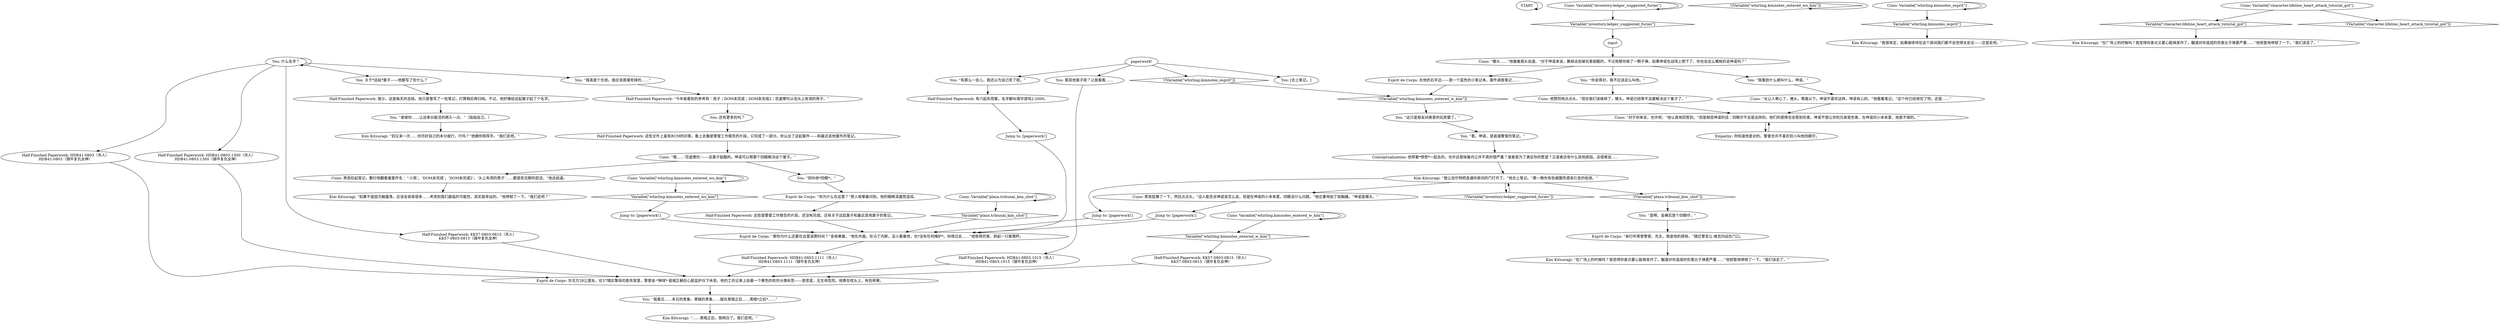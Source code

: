 # WHIRLING F2 / KIM PAPERWORK
# checking out some of kim's official paperwork on his room desk
# ==================================================
digraph G {
	  0 [label="START"];
	  1 [label="input"];
	  2 [label="Conceptualization: 他带着*愤怒*一起去的。也许这意味着内讧并不真的很严重？或者是为了满足你的愿望？又或者还有什么其他原因。这很难说……"];
	  3 [label="Cuno: 男孩捡起笔记，敷衍地翻看着案件名：“‘小孩’，‘DOM未完成’，‘DOM未完成2’，‘头上有洞的男子’……都是些无聊的屁话，”他总结道。"];
	  4 [label="You: “是啊，金确实是个四眼仔。”"];
	  5 [label="Kim Kitsuragi: “我让加尔特把连通你房间的门打开了。”他合上笔记。“第一晚你有些细菌性感染引发的低烧。”"];
	  6 [label="Jump to: [paperwork!]"];
	  7 [label="Half-Finished Paperwork: 这些是警督工作报告的片段，还没有完成。还有关于这起案子和最近其他案子的笔记。"];
	  8 [label="Esprit de Corps: “来打听荣誉警督，先生。我是他的搭档，”随迁警官让·维克玛站在门口。"];
	  9 [label="Cuno: “猪头……”他皱着眉头说道。“对于坤诺来说，撕掉这些破玩意挺酷的，不过他替你挨了一颗子弹。如果坤诺在战场上倒下了，你也会这么嘴贱的说坤诺吗？”"];
	  10 [label="Cuno: Variable[\"whirling.kimnotes_entered_wo_kim\"]"];
	  11 [label="Variable[\"whirling.kimnotes_entered_wo_kim\"]", shape=diamond];
	  12 [label="!(Variable[\"whirling.kimnotes_entered_wo_kim\"])", shape=diamond];
	  13 [label="Cuno: Variable[\"whirling.kimnotes_entered_w_kim\"]"];
	  14 [label="Variable[\"whirling.kimnotes_entered_w_kim\"]", shape=diamond];
	  15 [label="!(Variable[\"whirling.kimnotes_entered_w_kim\"])", shape=diamond];
	  16 [label="Cuno: Variable[\"inventory.ledger_suggested_furies\"]"];
	  17 [label="Variable[\"inventory.ledger_suggested_furies\"]", shape=diamond];
	  18 [label="!(Variable[\"inventory.ledger_suggested_furies\"])", shape=diamond];
	  19 [label="You: “谢谢你……让这家伙能活的再久一点。”（指指自己。）"];
	  20 [label="You: 什么名字？"];
	  21 [label="Half-Finished Paperwork: HDB41-0803（吊人）\nHDB41-0803（镜中复仇女神）"];
	  22 [label="Half-Finished Paperwork: KK57-0803-0815（吊人）\nKK57-0803-0815（镜中复仇女神）"];
	  23 [label="Kim Kitsuragi: “我很肯定，如果继续待在这个房间我们都不会觉得太安全——还是走吧。”"];
	  24 [label="Esprit de Corps: “你为什么在这里？”男人咳嗽着问到。他的眼睛深邃而湿润。"];
	  25 [label="Cuno: 男孩犹豫了一下，然后点点头。“没人能告诉坤诺该怎么说，但是在坤诺的小本本里，四眼没什么问题。”他庄重地拍了拍胸脯。“坤诺是猪头。”"];
	  26 [label="You: “我看见……末日的景象。黑暗的景象……就在黑暗之后……黑暗*之后*……”"];
	  27 [label="Cuno: Variable[\"whirling.kimnotes_esprit\"]"];
	  28 [label="Variable[\"whirling.kimnotes_esprit\"]", shape=diamond];
	  29 [label="!(Variable[\"whirling.kimnotes_esprit\"])", shape=diamond];
	  30 [label="You: “看，坤诺，是曷城警督的笔记。”"];
	  31 [label="Cuno: “对于你来说，也许吧，”他认真地回答到。“但是相信坤诺的话：四眼仔不总是这样的。他们的感情也会受到伤害。坤诺不想让你的兄弟受伤害。在坤诺的小本本里，他是不错的。”"];
	  32 [label="Jump to: [paperwork!]"];
	  33 [label="You: “我真是个负担。我应该直接死掉的……”"];
	  34 [label="Half-Finished Paperwork: HDB41-0803.1015（吊人）\nHDB41-0803.1015（镜中复仇女神）"];
	  35 [label="Half-Finished Paperwork: “今年能看到的参考有：孩子；DOM未完成；DOM未完成2；空虚摩托以及头上有洞的男子。”"];
	  36 [label="Kim Kitsuragi: “别又来一次……你尽好自己的本分就行，行吗？”他朝你挥挥手。“我们走吧。”"];
	  37 [label="Kim Kitsuragi: “如果不是因为脑震荡，应该会容易很多……考虑到我们面临的可能性，其实挺幸运的。”他停顿了一下。“我们走吧？”"];
	  38 [label="Cuno: “哦……‘空虚摩托’——这案子挺酷的。坤诺可以帮那个四眼解决这个案子。”"];
	  39 [label="Cuno: Variable[\"plaza.tribunal_kim_shot\"]"];
	  40 [label="Variable[\"plaza.tribunal_kim_shot\"]", shape=diamond];
	  41 [label="!(Variable[\"plaza.tribunal_kim_shot\"])", shape=diamond];
	  42 [label="You: “有那么一会儿，我还以为自己死了呢。”"];
	  43 [label="You: 关于*这起*案子——他都写了些什么？"];
	  44 [label="Half-Finished Paperwork: HDB41-0803.1111（吊人）\nHDB41-0803.1111（镜中复仇女神）"];
	  45 [label="Esprit de Corps: 在他的右手边——是一个蓝色的小笔记本。案件调查笔记……"];
	  46 [label="You: “这只是朋友间善意的玩笑罢了。”"];
	  47 [label="Half-Finished Paperwork: 这些文件上盖有RCM的印章。看上去像是警督工作报告的片段，只完成了一部分。你认出了这起案件——和最近其他案件的笔记。"];
	  48 [label="Half-Finished Paperwork: 有六起失窃案，名字都叫填字游戏2-2000。"];
	  49 [label="Kim Kitsuragi: “在广场上的时候吗？我觉得你差点要心脏病发作了。酗酒对你造成的伤害比子弹更严重……”他短暂地停顿了一下。“我们该走了。”"];
	  50 [label="Esprit de Corps: “那你为什么还要在这里浪费时间？”金咳嗽着。“他在外面。在马丁内斯。没人看着他，也*没有任何掩护*。你得过去……”他咳得厉害，抓起一只玻璃杯。"];
	  51 [label="paperwork!"];
	  52 [label="Kim Kitsuragi: “……黑暗之后，我明白了。我们走吧。”"];
	  53 [label="Esprit de Corps: 东北方28公里处，在57辖区警局的医务室里，警督金·*弹球*·曷城正躺在心脏监护仪下休息。他的工伤记录上挂着一个黄色的检伤分类标签——意思是，无生命危险。他靠在枕头上，有些咳嗽。"];
	  54 [label="Cuno: Variable[\"character.lifeline_heart_attack_tutorial_got\"]"];
	  55 [label="Variable[\"character.lifeline_heart_attack_tutorial_got\"]", shape=diamond];
	  56 [label="!(Variable[\"character.lifeline_heart_attack_tutorial_got\"])", shape=diamond];
	  57 [label="Jump to: [paperwork!]"];
	  58 [label="You: 那其他案子呢？让我看看……"];
	  59 [label="You: [合上笔记。]"];
	  60 [label="Half-Finished Paperwork: HDB41-0803.1300（吊人）\nHDB41-0803.1300（镜中复仇女神）"];
	  61 [label="Half-Finished Paperwork: KK57-0803-0815（吊人）\nKK57-0803-0815（镜中复仇女神）"];
	  62 [label="You: “别叫他*四眼*。”"];
	  63 [label="Empathy: 你知道他是对的。警督也许不喜欢别人叫他四眼仔。"];
	  64 [label="Kim Kitsuragi: “在广场上的时候吗？我觉得你差点又要心脏病发作了。酗酒对你造成的伤害比子弹更严重……”他短暂地停顿了一下。“我们该走了。”"];
	  65 [label="You: “你说得对，我不应该这么叫他。”"];
	  66 [label="Cuno: “太让人寒心了，猪头。零度以下。坤诺不喜欢这样。坤诺有心的。”他看着笔记。“这个你已经用完了吧，还是……”"];
	  67 [label="Jump to: [paperwork!]"];
	  68 [label="You: 还有更多的吗？"];
	  69 [label="You: “我看到什么就叫什么，坤诺。”"];
	  70 [label="Cuno: 他赞同地点点头。“现在我们该继续了，猪头。坤诺已经等不及要解决这个案子了。”"];
	  71 [label="Half-Finished Paperwork: 很少。这是每天的总结。他只是誊写了一些笔记，打算稍后再归档。不过，他好像给这起案子起了个名字。"];
	  0 -> 0
	  1 -> 9
	  2 -> 5
	  3 -> 37
	  4 -> 8
	  5 -> 32
	  5 -> 25
	  5 -> 18
	  5 -> 41
	  6 -> 50
	  7 -> 50
	  8 -> 49
	  9 -> 65
	  9 -> 69
	  9 -> 45
	  10 -> 10
	  10 -> 11
	  11 -> 6
	  12 -> 12
	  13 -> 13
	  13 -> 14
	  14 -> 22
	  15 -> 46
	  16 -> 16
	  16 -> 17
	  17 -> 1
	  18 -> 5
	  19 -> 36
	  20 -> 33
	  20 -> 43
	  20 -> 20
	  20 -> 21
	  20 -> 60
	  20 -> 61
	  21 -> 53
	  22 -> 53
	  24 -> 7
	  25 -> 67
	  26 -> 52
	  27 -> 27
	  27 -> 28
	  28 -> 23
	  29 -> 15
	  30 -> 2
	  31 -> 63
	  32 -> 50
	  33 -> 35
	  34 -> 53
	  35 -> 68
	  38 -> 3
	  38 -> 62
	  39 -> 40
	  39 -> 39
	  40 -> 50
	  41 -> 4
	  42 -> 48
	  43 -> 71
	  44 -> 53
	  45 -> 15
	  46 -> 30
	  47 -> 38
	  48 -> 57
	  50 -> 44
	  51 -> 42
	  51 -> 59
	  51 -> 58
	  51 -> 29
	  53 -> 26
	  54 -> 56
	  54 -> 55
	  55 -> 64
	  57 -> 50
	  58 -> 34
	  60 -> 53
	  61 -> 53
	  62 -> 24
	  63 -> 31
	  65 -> 70
	  66 -> 31
	  67 -> 50
	  68 -> 47
	  69 -> 66
	  70 -> 31
	  71 -> 19
}

